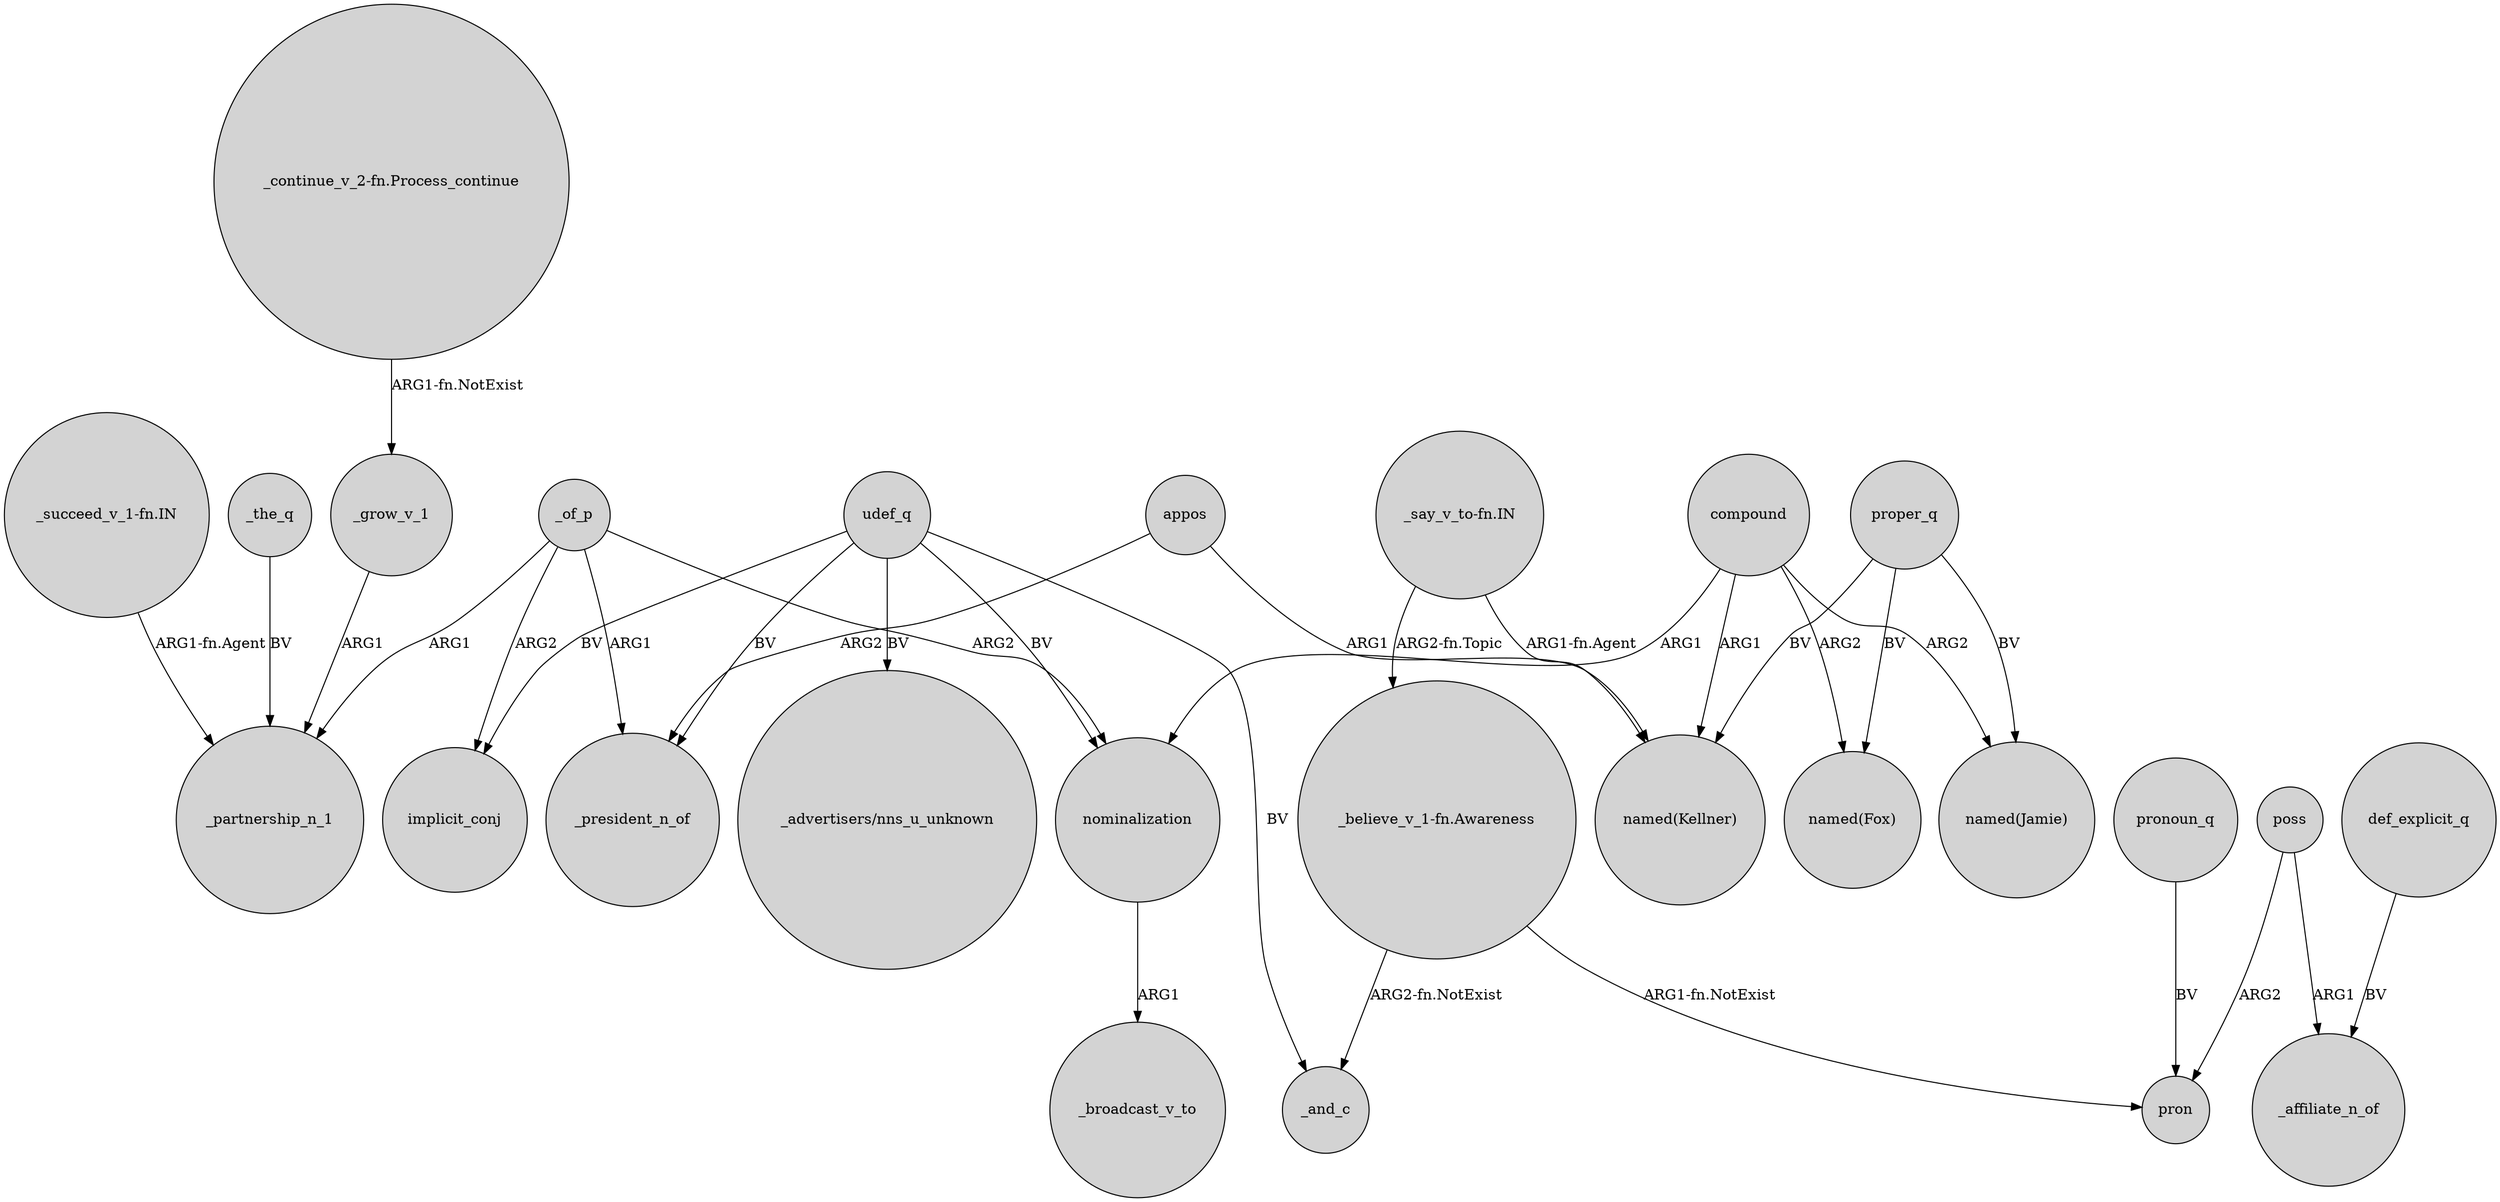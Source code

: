 digraph {
	node [shape=circle style=filled]
	_grow_v_1 -> _partnership_n_1 [label=ARG1]
	compound -> "named(Jamie)" [label=ARG2]
	_the_q -> _partnership_n_1 [label=BV]
	"_continue_v_2-fn.Process_continue" -> _grow_v_1 [label="ARG1-fn.NotExist"]
	poss -> pron [label=ARG2]
	proper_q -> "named(Kellner)" [label=BV]
	compound -> "named(Kellner)" [label=ARG1]
	def_explicit_q -> _affiliate_n_of [label=BV]
	"_succeed_v_1-fn.IN" -> _partnership_n_1 [label="ARG1-fn.Agent"]
	proper_q -> "named(Fox)" [label=BV]
	_of_p -> _partnership_n_1 [label=ARG1]
	udef_q -> implicit_conj [label=BV]
	appos -> "named(Kellner)" [label=ARG1]
	appos -> _president_n_of [label=ARG2]
	pronoun_q -> pron [label=BV]
	"_say_v_to-fn.IN" -> "named(Kellner)" [label="ARG1-fn.Agent"]
	poss -> _affiliate_n_of [label=ARG1]
	_of_p -> _president_n_of [label=ARG1]
	udef_q -> _president_n_of [label=BV]
	_of_p -> nominalization [label=ARG2]
	udef_q -> "_advertisers/nns_u_unknown" [label=BV]
	nominalization -> _broadcast_v_to [label=ARG1]
	"_say_v_to-fn.IN" -> "_believe_v_1-fn.Awareness" [label="ARG2-fn.Topic"]
	udef_q -> nominalization [label=BV]
	"_believe_v_1-fn.Awareness" -> _and_c [label="ARG2-fn.NotExist"]
	compound -> "named(Fox)" [label=ARG2]
	proper_q -> "named(Jamie)" [label=BV]
	_of_p -> implicit_conj [label=ARG2]
	"_believe_v_1-fn.Awareness" -> pron [label="ARG1-fn.NotExist"]
	udef_q -> _and_c [label=BV]
	compound -> nominalization [label=ARG1]
}
